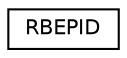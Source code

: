 digraph "Graphical Class Hierarchy"
{
  edge [fontname="Helvetica",fontsize="10",labelfontname="Helvetica",labelfontsize="10"];
  node [fontname="Helvetica",fontsize="10",shape=record];
  rankdir="LR";
  Node0 [label="RBEPID",height=0.2,width=0.4,color="black", fillcolor="white", style="filled",URL="$classRBEPID.html"];
}
